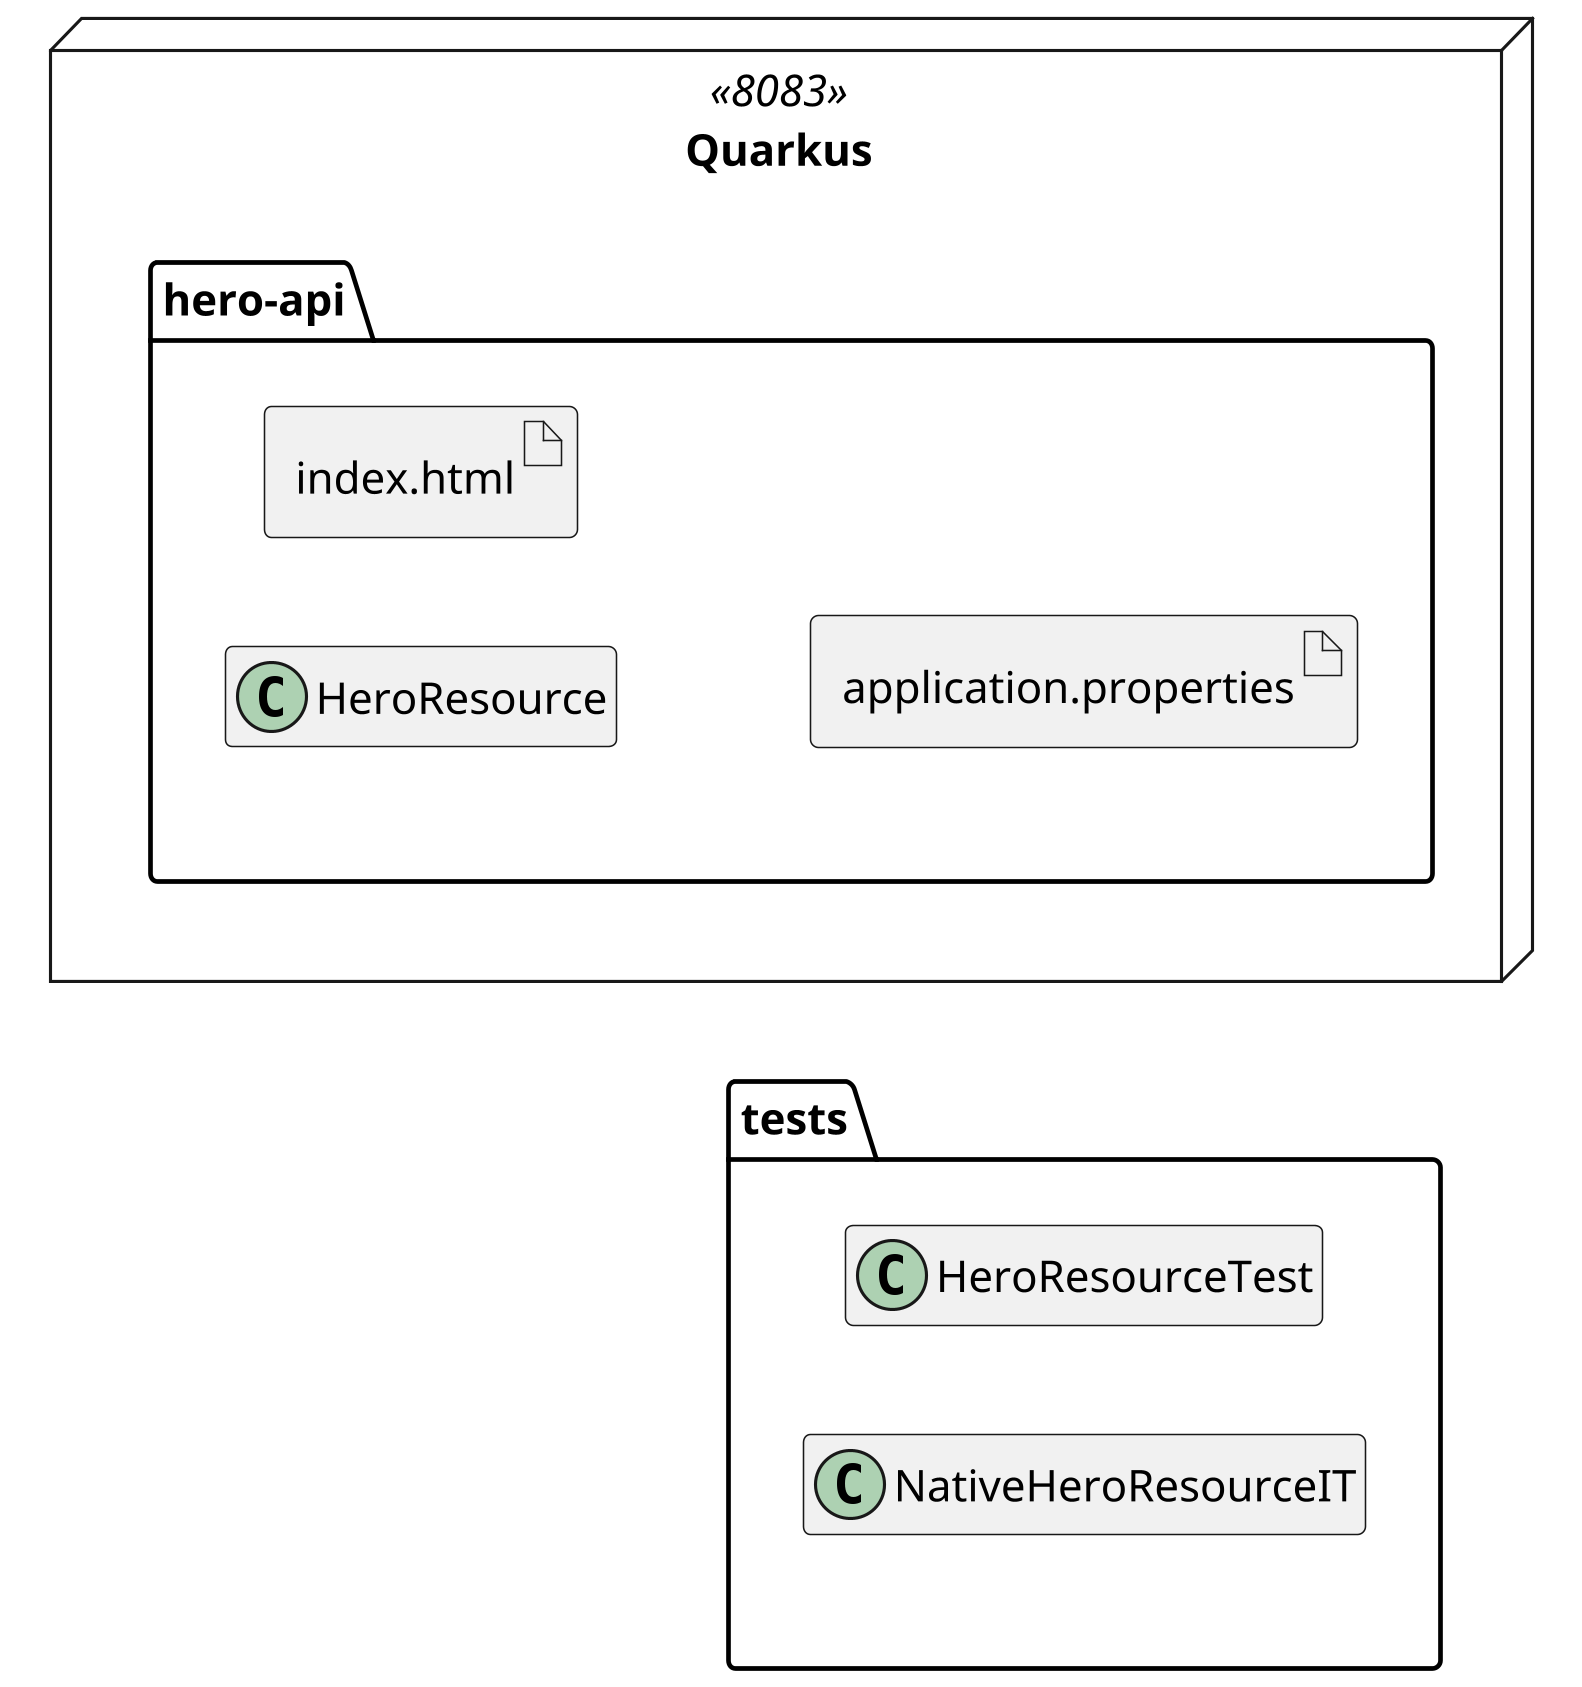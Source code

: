 @startuml
skinparam dpi 300

allow_mixing
hide empty members
left to right direction
!define exception(name) class name << (E,#FFAAAA) >>

node Quarkus as quarkus <<8083>> {
    package "hero-api" as heroapi {
        class HeroResource
        artifact "index<U+002E>html" as index
        artifact "application<U+002E>properties" as properties
    }
}

package "tests" as tests {
    class HeroResourceTest
    class NativeHeroResourceIT
}

heroapi .[hidden].> tests

@enduml
